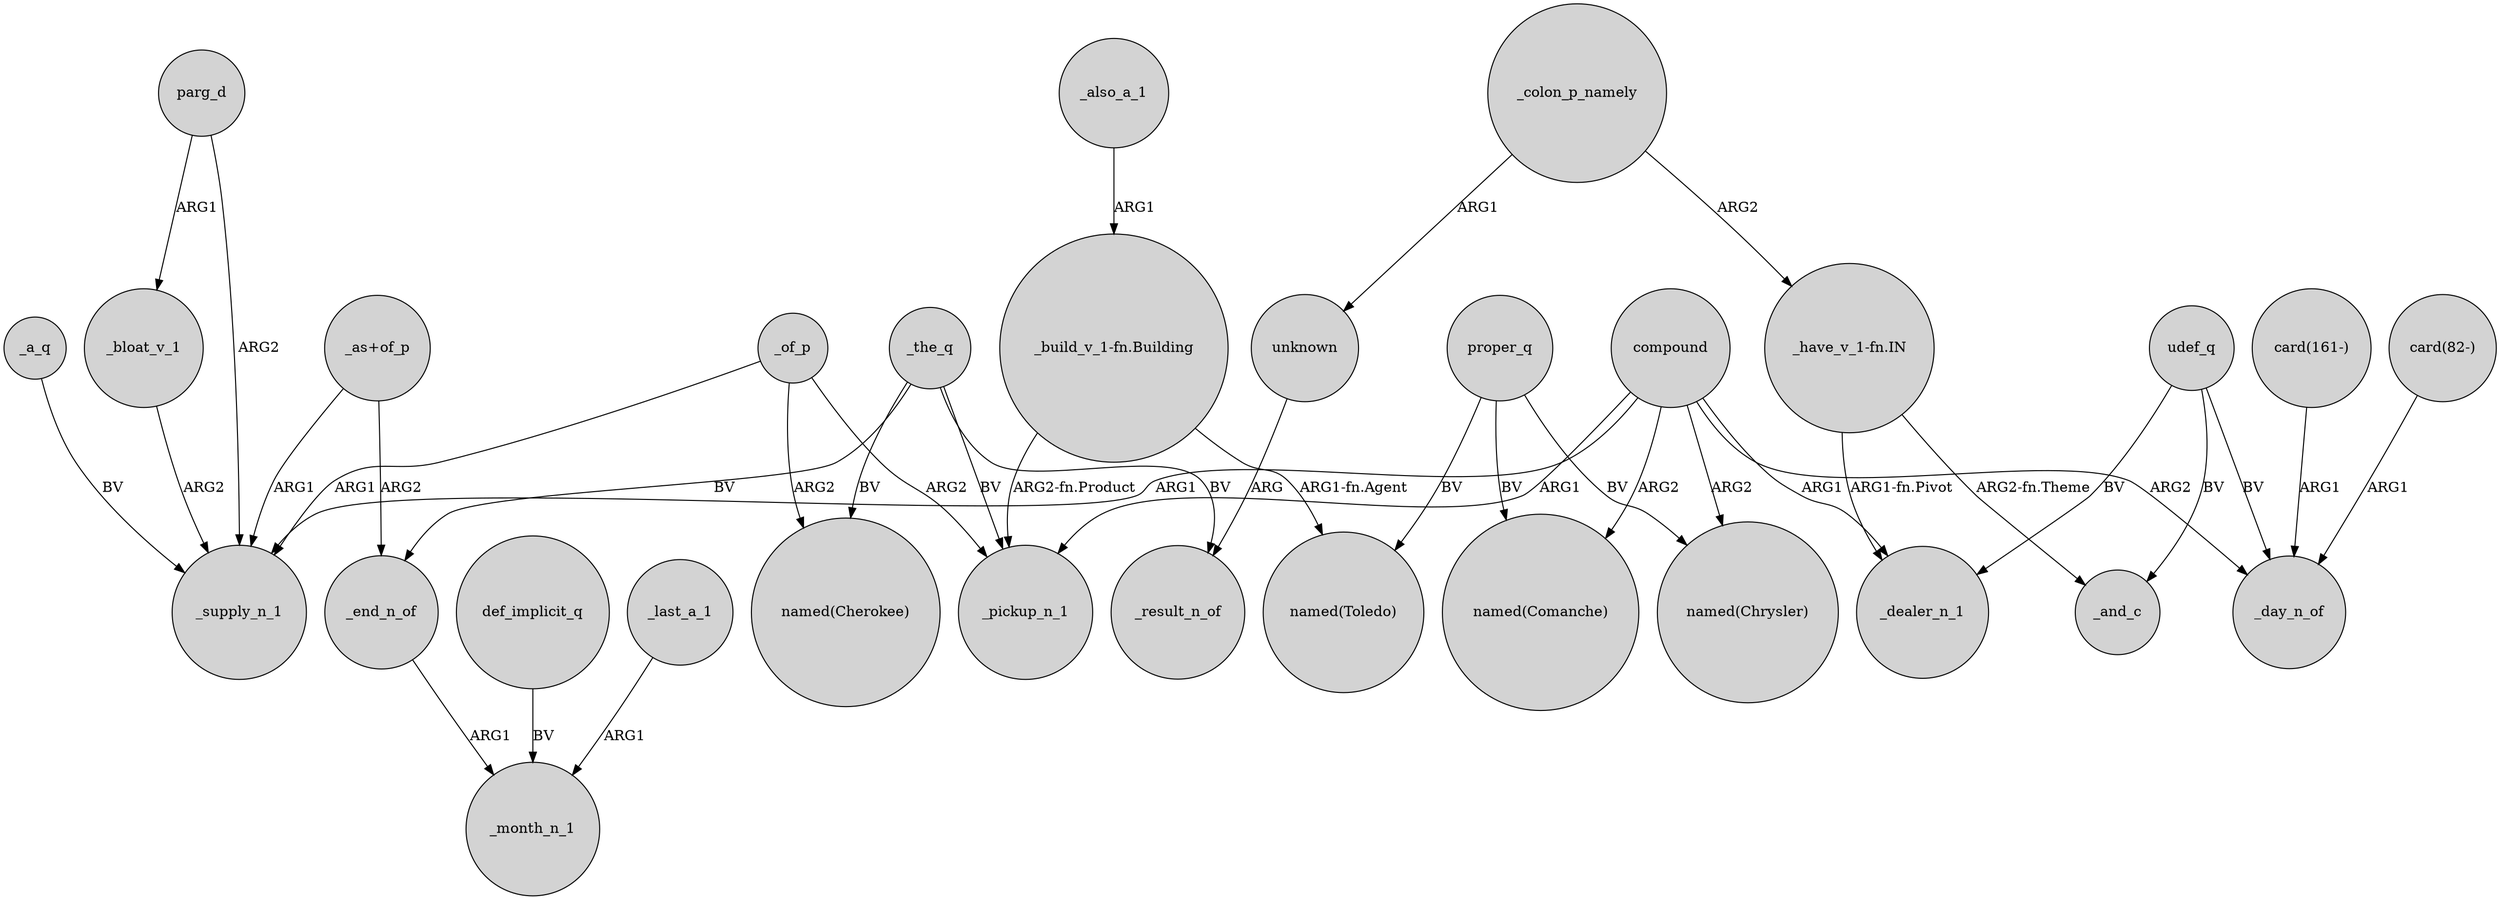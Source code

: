 digraph {
	node [shape=circle style=filled]
	_a_q -> _supply_n_1 [label=BV]
	"_as+of_p" -> _end_n_of [label=ARG2]
	proper_q -> "named(Toledo)" [label=BV]
	"_build_v_1-fn.Building" -> _pickup_n_1 [label="ARG2-fn.Product"]
	def_implicit_q -> _month_n_1 [label=BV]
	compound -> "named(Comanche)" [label=ARG2]
	_also_a_1 -> "_build_v_1-fn.Building" [label=ARG1]
	_the_q -> "named(Cherokee)" [label=BV]
	unknown -> _result_n_of [label=ARG]
	_the_q -> _end_n_of [label=BV]
	"card(161-)" -> _day_n_of [label=ARG1]
	_the_q -> _result_n_of [label=BV]
	compound -> _day_n_of [label=ARG2]
	"_have_v_1-fn.IN" -> _dealer_n_1 [label="ARG1-fn.Pivot"]
	_of_p -> _supply_n_1 [label=ARG1]
	"_have_v_1-fn.IN" -> _and_c [label="ARG2-fn.Theme"]
	udef_q -> _day_n_of [label=BV]
	compound -> _dealer_n_1 [label=ARG1]
	proper_q -> "named(Chrysler)" [label=BV]
	"_build_v_1-fn.Building" -> "named(Toledo)" [label="ARG1-fn.Agent"]
	_of_p -> "named(Cherokee)" [label=ARG2]
	_colon_p_namely -> unknown [label=ARG1]
	compound -> "named(Chrysler)" [label=ARG2]
	_bloat_v_1 -> _supply_n_1 [label=ARG2]
	_of_p -> _pickup_n_1 [label=ARG2]
	"card(82-)" -> _day_n_of [label=ARG1]
	compound -> _supply_n_1 [label=ARG1]
	"_as+of_p" -> _supply_n_1 [label=ARG1]
	parg_d -> _bloat_v_1 [label=ARG1]
	proper_q -> "named(Comanche)" [label=BV]
	_last_a_1 -> _month_n_1 [label=ARG1]
	udef_q -> _dealer_n_1 [label=BV]
	_end_n_of -> _month_n_1 [label=ARG1]
	udef_q -> _and_c [label=BV]
	_colon_p_namely -> "_have_v_1-fn.IN" [label=ARG2]
	parg_d -> _supply_n_1 [label=ARG2]
	_the_q -> _pickup_n_1 [label=BV]
	compound -> _pickup_n_1 [label=ARG1]
}
